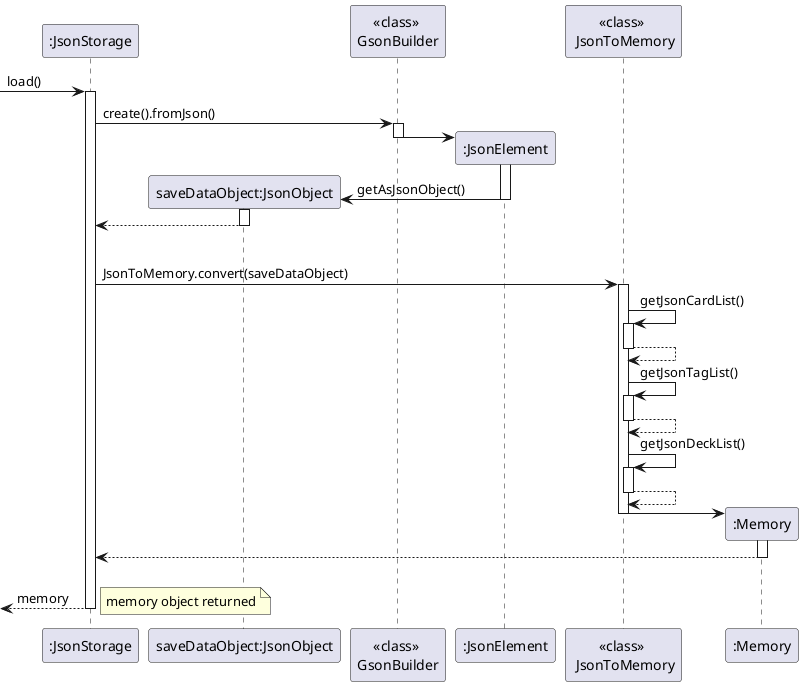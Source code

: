 @startuml


participant ":JsonStorage" as JsonStorage


participant "saveDataObject:JsonObject" as saveDataObject
participant "<<class>> \nGsonBuilder" as GsonBuilder
participant ":JsonElement" as JsonElement
participant "<<class>> \n JsonToMemory" as jtm
participant ":Memory" as memory
-> JsonStorage : load()
activate JsonStorage




JsonStorage -> GsonBuilder : create().fromJson()
activate GsonBuilder
create JsonElement

GsonBuilder -> JsonElement
activate JsonElement
create saveDataObject
deactivate GsonBuilder
JsonElement -> saveDataObject : getAsJsonObject()
deactivate JsonElement
activate saveDataObject
saveDataObject --> JsonStorage
deactivate saveDataObject

alt valid save file

JsonStorage -> jtm :JsonToMemory.convert(saveDataObject)
activate jtm



jtm -> jtm++ :getJsonCardList()
return
jtm -> jtm++ :getJsonTagList()
return
jtm -> jtm++ :getJsonDeckList()
return

create memory
jtm -> memory
deactivate jtm
activate memory
 memory --> JsonStorage
deactivate memory

else benis












participant "Memory:memory" as memory
<-- JsonStorage : memory

note right : memory object returned
deactivate JsonStorage




@enduml
